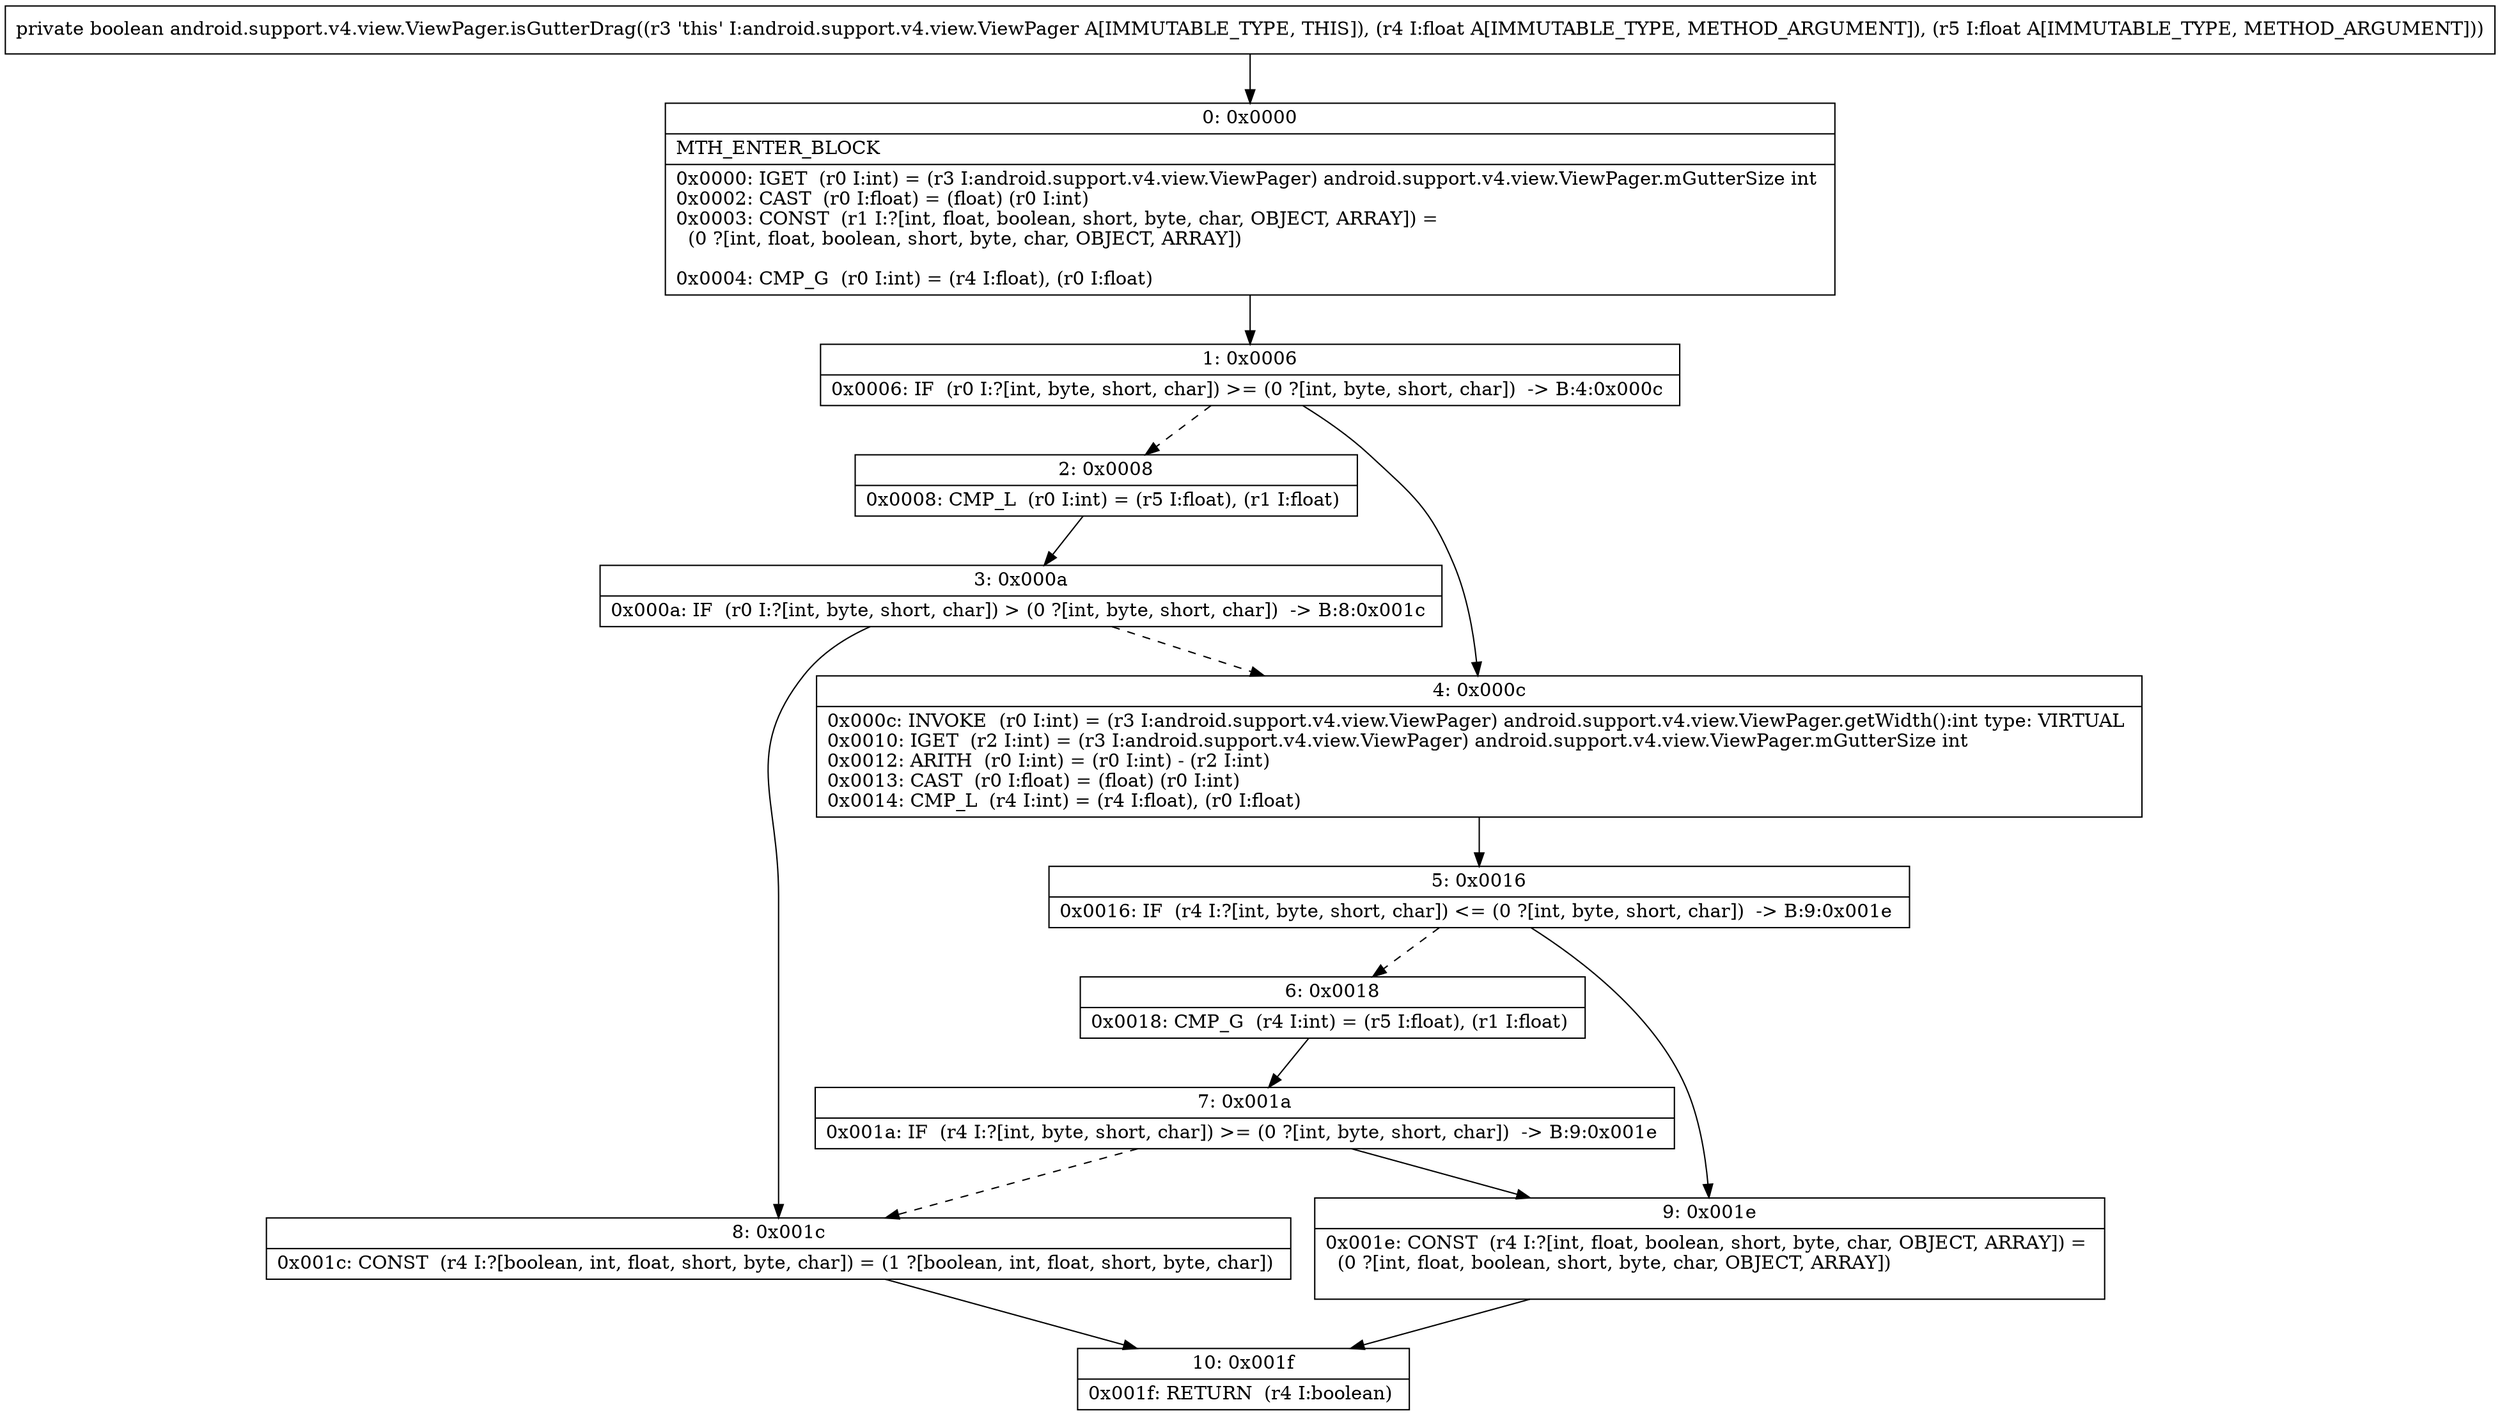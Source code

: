 digraph "CFG forandroid.support.v4.view.ViewPager.isGutterDrag(FF)Z" {
Node_0 [shape=record,label="{0\:\ 0x0000|MTH_ENTER_BLOCK\l|0x0000: IGET  (r0 I:int) = (r3 I:android.support.v4.view.ViewPager) android.support.v4.view.ViewPager.mGutterSize int \l0x0002: CAST  (r0 I:float) = (float) (r0 I:int) \l0x0003: CONST  (r1 I:?[int, float, boolean, short, byte, char, OBJECT, ARRAY]) = \l  (0 ?[int, float, boolean, short, byte, char, OBJECT, ARRAY])\l \l0x0004: CMP_G  (r0 I:int) = (r4 I:float), (r0 I:float) \l}"];
Node_1 [shape=record,label="{1\:\ 0x0006|0x0006: IF  (r0 I:?[int, byte, short, char]) \>= (0 ?[int, byte, short, char])  \-\> B:4:0x000c \l}"];
Node_2 [shape=record,label="{2\:\ 0x0008|0x0008: CMP_L  (r0 I:int) = (r5 I:float), (r1 I:float) \l}"];
Node_3 [shape=record,label="{3\:\ 0x000a|0x000a: IF  (r0 I:?[int, byte, short, char]) \> (0 ?[int, byte, short, char])  \-\> B:8:0x001c \l}"];
Node_4 [shape=record,label="{4\:\ 0x000c|0x000c: INVOKE  (r0 I:int) = (r3 I:android.support.v4.view.ViewPager) android.support.v4.view.ViewPager.getWidth():int type: VIRTUAL \l0x0010: IGET  (r2 I:int) = (r3 I:android.support.v4.view.ViewPager) android.support.v4.view.ViewPager.mGutterSize int \l0x0012: ARITH  (r0 I:int) = (r0 I:int) \- (r2 I:int) \l0x0013: CAST  (r0 I:float) = (float) (r0 I:int) \l0x0014: CMP_L  (r4 I:int) = (r4 I:float), (r0 I:float) \l}"];
Node_5 [shape=record,label="{5\:\ 0x0016|0x0016: IF  (r4 I:?[int, byte, short, char]) \<= (0 ?[int, byte, short, char])  \-\> B:9:0x001e \l}"];
Node_6 [shape=record,label="{6\:\ 0x0018|0x0018: CMP_G  (r4 I:int) = (r5 I:float), (r1 I:float) \l}"];
Node_7 [shape=record,label="{7\:\ 0x001a|0x001a: IF  (r4 I:?[int, byte, short, char]) \>= (0 ?[int, byte, short, char])  \-\> B:9:0x001e \l}"];
Node_8 [shape=record,label="{8\:\ 0x001c|0x001c: CONST  (r4 I:?[boolean, int, float, short, byte, char]) = (1 ?[boolean, int, float, short, byte, char]) \l}"];
Node_9 [shape=record,label="{9\:\ 0x001e|0x001e: CONST  (r4 I:?[int, float, boolean, short, byte, char, OBJECT, ARRAY]) = \l  (0 ?[int, float, boolean, short, byte, char, OBJECT, ARRAY])\l \l}"];
Node_10 [shape=record,label="{10\:\ 0x001f|0x001f: RETURN  (r4 I:boolean) \l}"];
MethodNode[shape=record,label="{private boolean android.support.v4.view.ViewPager.isGutterDrag((r3 'this' I:android.support.v4.view.ViewPager A[IMMUTABLE_TYPE, THIS]), (r4 I:float A[IMMUTABLE_TYPE, METHOD_ARGUMENT]), (r5 I:float A[IMMUTABLE_TYPE, METHOD_ARGUMENT])) }"];
MethodNode -> Node_0;
Node_0 -> Node_1;
Node_1 -> Node_2[style=dashed];
Node_1 -> Node_4;
Node_2 -> Node_3;
Node_3 -> Node_4[style=dashed];
Node_3 -> Node_8;
Node_4 -> Node_5;
Node_5 -> Node_6[style=dashed];
Node_5 -> Node_9;
Node_6 -> Node_7;
Node_7 -> Node_8[style=dashed];
Node_7 -> Node_9;
Node_8 -> Node_10;
Node_9 -> Node_10;
}

